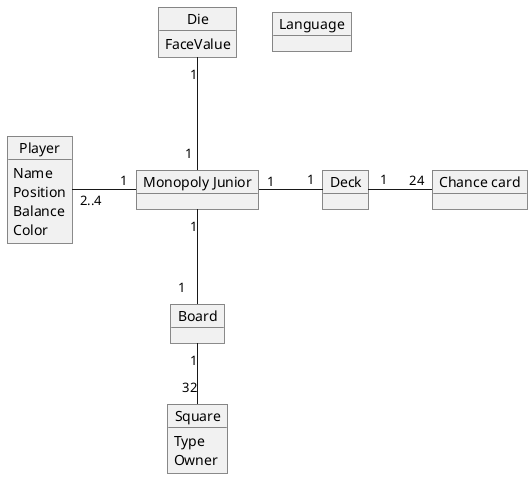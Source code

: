 @startuml
'https://plantuml.com/object-diagram

object Deck
object Player
object Die
object Language
object "Monopoly Junior" as game
object "Board" as board
object Square
object "Chance card" as chance

Die : FaceValue
Player : Name
Player : Position
Player : Balance
Player : Color

Square : Type
Square : Owner

Deck          "1"         -l-   "1"                 game    : \t
Square         "32"       -u-   "1"                 board
board          "1   "     -u-   "1"                 game
Player         "2..4"     -r-   "1"                 game    : \t
Die            "1"        -d-   "         1"        game    : \t
chance         "24"       -l-   " 1"                Deck    :\t

@enduml
